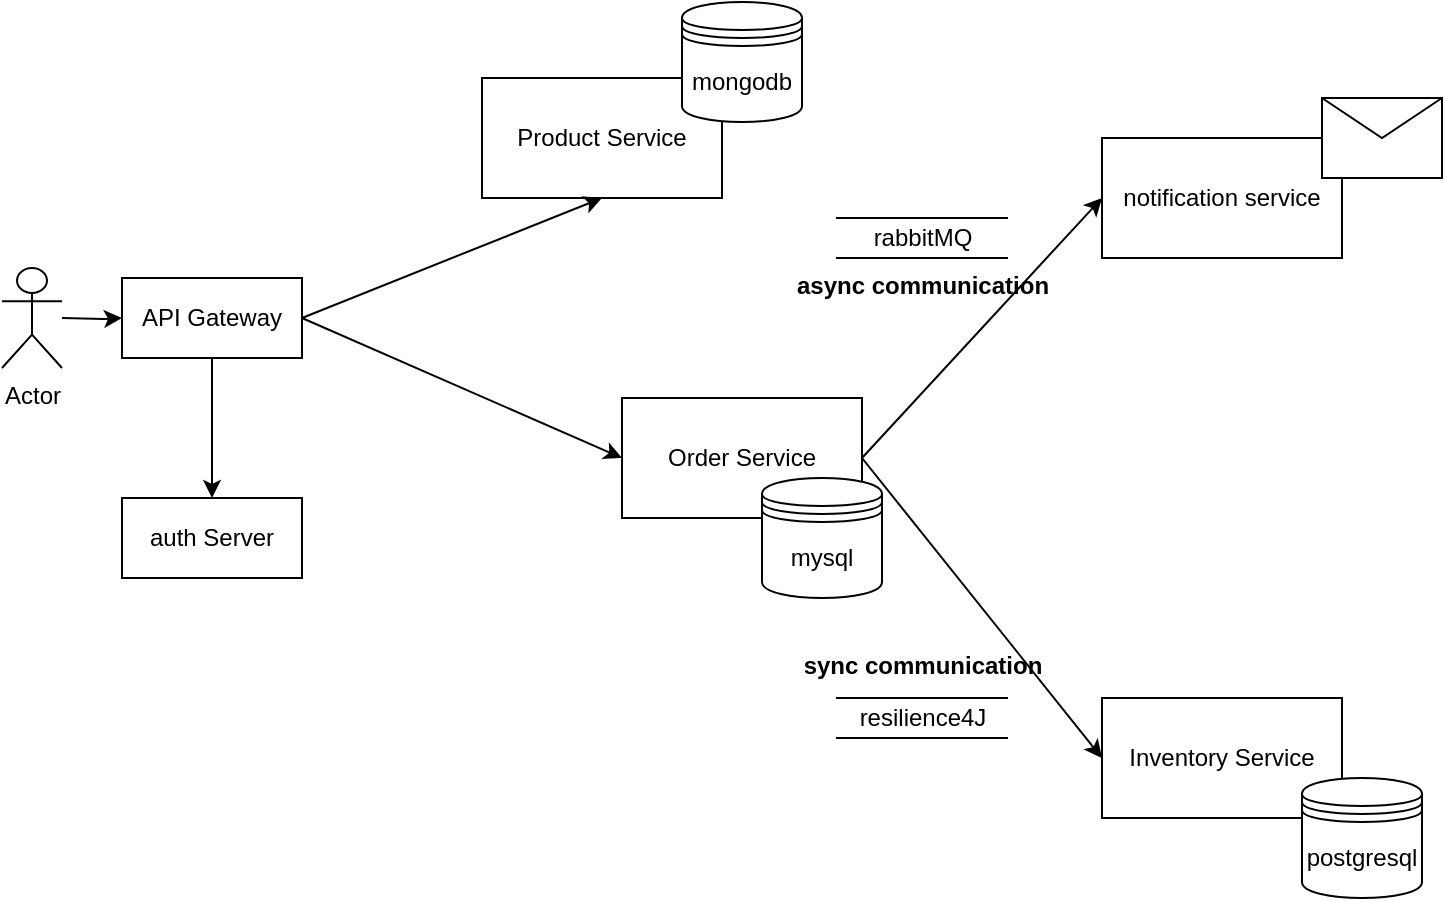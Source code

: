 <mxfile version="21.3.0" type="github">
  <diagram name="Page-1" id="GKaFxHwM3PYECo6i_Yxy">
    <mxGraphModel dx="598" dy="609" grid="1" gridSize="10" guides="1" tooltips="1" connect="1" arrows="1" fold="1" page="1" pageScale="1" pageWidth="850" pageHeight="1100" math="0" shadow="0">
      <root>
        <mxCell id="0" />
        <mxCell id="1" parent="0" />
        <mxCell id="5eDpabF1M_7-lHHdN3ET-26" value="" style="edgeStyle=orthogonalEdgeStyle;rounded=0;orthogonalLoop=1;jettySize=auto;html=1;" edge="1" parent="1" target="5eDpabF1M_7-lHHdN3ET-2">
          <mxGeometry relative="1" as="geometry">
            <mxPoint x="40" y="318" as="sourcePoint" />
          </mxGeometry>
        </mxCell>
        <mxCell id="5eDpabF1M_7-lHHdN3ET-1" value="Actor" style="shape=umlActor;verticalLabelPosition=bottom;verticalAlign=top;html=1;outlineConnect=0;" vertex="1" parent="1">
          <mxGeometry x="10" y="293" width="30" height="50" as="geometry" />
        </mxCell>
        <mxCell id="5eDpabF1M_7-lHHdN3ET-30" style="edgeStyle=orthogonalEdgeStyle;rounded=0;orthogonalLoop=1;jettySize=auto;html=1;entryX=0.5;entryY=0;entryDx=0;entryDy=0;" edge="1" parent="1" source="5eDpabF1M_7-lHHdN3ET-2" target="5eDpabF1M_7-lHHdN3ET-29">
          <mxGeometry relative="1" as="geometry" />
        </mxCell>
        <mxCell id="5eDpabF1M_7-lHHdN3ET-2" value="API Gateway" style="rounded=0;whiteSpace=wrap;html=1;" vertex="1" parent="1">
          <mxGeometry x="70" y="298" width="90" height="40" as="geometry" />
        </mxCell>
        <mxCell id="5eDpabF1M_7-lHHdN3ET-3" value="Product Service" style="rounded=0;whiteSpace=wrap;html=1;" vertex="1" parent="1">
          <mxGeometry x="250" y="198" width="120" height="60" as="geometry" />
        </mxCell>
        <mxCell id="5eDpabF1M_7-lHHdN3ET-4" value="Order Service" style="rounded=0;whiteSpace=wrap;html=1;" vertex="1" parent="1">
          <mxGeometry x="320" y="358" width="120" height="60" as="geometry" />
        </mxCell>
        <mxCell id="5eDpabF1M_7-lHHdN3ET-5" value="Inventory Service" style="rounded=0;whiteSpace=wrap;html=1;" vertex="1" parent="1">
          <mxGeometry x="560" y="508" width="120" height="60" as="geometry" />
        </mxCell>
        <mxCell id="5eDpabF1M_7-lHHdN3ET-6" value="notification service" style="rounded=0;whiteSpace=wrap;html=1;" vertex="1" parent="1">
          <mxGeometry x="560" y="228" width="120" height="60" as="geometry" />
        </mxCell>
        <mxCell id="5eDpabF1M_7-lHHdN3ET-7" value="" style="endArrow=classic;html=1;rounded=0;exitX=1;exitY=0.5;exitDx=0;exitDy=0;entryX=0;entryY=0.5;entryDx=0;entryDy=0;" edge="1" parent="1" source="5eDpabF1M_7-lHHdN3ET-4" target="5eDpabF1M_7-lHHdN3ET-6">
          <mxGeometry width="50" height="50" relative="1" as="geometry">
            <mxPoint x="500" y="408" as="sourcePoint" />
            <mxPoint x="550" y="358" as="targetPoint" />
            <Array as="points" />
          </mxGeometry>
        </mxCell>
        <mxCell id="5eDpabF1M_7-lHHdN3ET-8" value="" style="endArrow=classic;html=1;rounded=0;exitX=1;exitY=0.5;exitDx=0;exitDy=0;entryX=0;entryY=0.5;entryDx=0;entryDy=0;" edge="1" parent="1" source="5eDpabF1M_7-lHHdN3ET-4" target="5eDpabF1M_7-lHHdN3ET-5">
          <mxGeometry width="50" height="50" relative="1" as="geometry">
            <mxPoint x="450" y="398" as="sourcePoint" />
            <mxPoint x="530" y="298" as="targetPoint" />
            <Array as="points" />
          </mxGeometry>
        </mxCell>
        <mxCell id="5eDpabF1M_7-lHHdN3ET-9" value="&lt;font style=&quot;font-size: 12px;&quot;&gt;async communication&lt;/font&gt;" style="text;strokeColor=none;fillColor=none;html=1;fontSize=24;fontStyle=1;verticalAlign=middle;align=center;rotation=0;" vertex="1" parent="1">
          <mxGeometry x="420" y="278" width="100" height="40" as="geometry" />
        </mxCell>
        <mxCell id="5eDpabF1M_7-lHHdN3ET-10" value="&lt;font style=&quot;font-size: 12px;&quot;&gt;sync communication&lt;/font&gt;" style="text;strokeColor=none;fillColor=none;html=1;fontSize=24;fontStyle=1;verticalAlign=middle;align=center;rotation=0;" vertex="1" parent="1">
          <mxGeometry x="420" y="468" width="100" height="40" as="geometry" />
        </mxCell>
        <mxCell id="5eDpabF1M_7-lHHdN3ET-12" value="mongodb" style="shape=datastore;whiteSpace=wrap;html=1;" vertex="1" parent="1">
          <mxGeometry x="350" y="160" width="60" height="60" as="geometry" />
        </mxCell>
        <mxCell id="5eDpabF1M_7-lHHdN3ET-16" value="mysql" style="shape=datastore;whiteSpace=wrap;html=1;" vertex="1" parent="1">
          <mxGeometry x="390" y="398" width="60" height="60" as="geometry" />
        </mxCell>
        <mxCell id="5eDpabF1M_7-lHHdN3ET-17" value="postgresql&lt;br&gt;" style="shape=datastore;whiteSpace=wrap;html=1;" vertex="1" parent="1">
          <mxGeometry x="660" y="548" width="60" height="60" as="geometry" />
        </mxCell>
        <mxCell id="5eDpabF1M_7-lHHdN3ET-18" value="" style="shape=message;html=1;html=1;outlineConnect=0;labelPosition=center;verticalLabelPosition=bottom;align=center;verticalAlign=top;" vertex="1" parent="1">
          <mxGeometry x="670" y="208" width="60" height="40" as="geometry" />
        </mxCell>
        <mxCell id="5eDpabF1M_7-lHHdN3ET-19" value="rabbitMQ&lt;br&gt;" style="shape=partialRectangle;whiteSpace=wrap;html=1;left=0;right=0;fillColor=none;" vertex="1" parent="1">
          <mxGeometry x="427.5" y="268" width="85" height="20" as="geometry" />
        </mxCell>
        <mxCell id="5eDpabF1M_7-lHHdN3ET-20" value="resilience4J&lt;br&gt;" style="shape=partialRectangle;whiteSpace=wrap;html=1;left=0;right=0;fillColor=none;" vertex="1" parent="1">
          <mxGeometry x="427.5" y="508" width="85" height="20" as="geometry" />
        </mxCell>
        <mxCell id="5eDpabF1M_7-lHHdN3ET-22" value="" style="endArrow=classic;html=1;rounded=0;exitX=1;exitY=0.5;exitDx=0;exitDy=0;entryX=0.5;entryY=1;entryDx=0;entryDy=0;" edge="1" parent="1" source="5eDpabF1M_7-lHHdN3ET-2" target="5eDpabF1M_7-lHHdN3ET-3">
          <mxGeometry width="50" height="50" relative="1" as="geometry">
            <mxPoint x="230" y="368" as="sourcePoint" />
            <mxPoint x="280" y="318" as="targetPoint" />
          </mxGeometry>
        </mxCell>
        <mxCell id="5eDpabF1M_7-lHHdN3ET-23" value="" style="endArrow=classic;html=1;rounded=0;exitX=1;exitY=0.5;exitDx=0;exitDy=0;entryX=0;entryY=0.5;entryDx=0;entryDy=0;" edge="1" parent="1" source="5eDpabF1M_7-lHHdN3ET-2" target="5eDpabF1M_7-lHHdN3ET-4">
          <mxGeometry width="50" height="50" relative="1" as="geometry">
            <mxPoint x="250" y="478" as="sourcePoint" />
            <mxPoint x="320" y="268" as="targetPoint" />
          </mxGeometry>
        </mxCell>
        <mxCell id="5eDpabF1M_7-lHHdN3ET-29" value="auth Server" style="rounded=0;whiteSpace=wrap;html=1;" vertex="1" parent="1">
          <mxGeometry x="70" y="408" width="90" height="40" as="geometry" />
        </mxCell>
      </root>
    </mxGraphModel>
  </diagram>
</mxfile>
